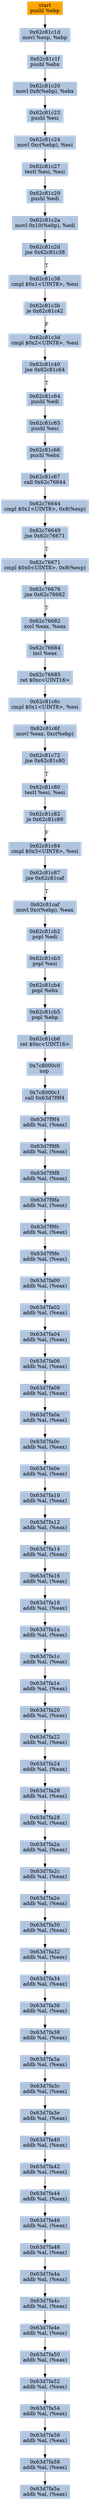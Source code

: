 digraph G {
node[shape=rectangle,style=filled,fillcolor=lightsteelblue,color=lightsteelblue]
bgcolor="transparent"
a0x62c81c1cpushl_ebp[label="start\npushl %ebp",color="lightgrey",fillcolor="orange"];
a0x62c81c1dmovl_esp_ebp[label="0x62c81c1d\nmovl %esp, %ebp"];
a0x62c81c1fpushl_ebx[label="0x62c81c1f\npushl %ebx"];
a0x62c81c20movl_0x8ebp__ebx[label="0x62c81c20\nmovl 0x8(%ebp), %ebx"];
a0x62c81c23pushl_esi[label="0x62c81c23\npushl %esi"];
a0x62c81c24movl_0xcebp__esi[label="0x62c81c24\nmovl 0xc(%ebp), %esi"];
a0x62c81c27testl_esi_esi[label="0x62c81c27\ntestl %esi, %esi"];
a0x62c81c29pushl_edi[label="0x62c81c29\npushl %edi"];
a0x62c81c2amovl_0x10ebp__edi[label="0x62c81c2a\nmovl 0x10(%ebp), %edi"];
a0x62c81c2djne_0x62c81c38[label="0x62c81c2d\njne 0x62c81c38"];
a0x62c81c38cmpl_0x1UINT8_esi[label="0x62c81c38\ncmpl $0x1<UINT8>, %esi"];
a0x62c81c3bje_0x62c81c42[label="0x62c81c3b\nje 0x62c81c42"];
a0x62c81c3dcmpl_0x2UINT8_esi[label="0x62c81c3d\ncmpl $0x2<UINT8>, %esi"];
a0x62c81c40jne_0x62c81c64[label="0x62c81c40\njne 0x62c81c64"];
a0x62c81c64pushl_edi[label="0x62c81c64\npushl %edi"];
a0x62c81c65pushl_esi[label="0x62c81c65\npushl %esi"];
a0x62c81c66pushl_ebx[label="0x62c81c66\npushl %ebx"];
a0x62c81c67call_0x62c76644[label="0x62c81c67\ncall 0x62c76644"];
a0x62c76644cmpl_0x1UINT8_0x8esp_[label="0x62c76644\ncmpl $0x1<UINT8>, 0x8(%esp)"];
a0x62c76649jne_0x62c76671[label="0x62c76649\njne 0x62c76671"];
a0x62c76671cmpl_0x0UINT8_0x8esp_[label="0x62c76671\ncmpl $0x0<UINT8>, 0x8(%esp)"];
a0x62c76676jne_0x62c76682[label="0x62c76676\njne 0x62c76682"];
a0x62c76682xorl_eax_eax[label="0x62c76682\nxorl %eax, %eax"];
a0x62c76684incl_eax[label="0x62c76684\nincl %eax"];
a0x62c76685ret_0xcUINT16[label="0x62c76685\nret $0xc<UINT16>"];
a0x62c81c6ccmpl_0x1UINT8_esi[label="0x62c81c6c\ncmpl $0x1<UINT8>, %esi"];
a0x62c81c6fmovl_eax_0xcebp_[label="0x62c81c6f\nmovl %eax, 0xc(%ebp)"];
a0x62c81c72jne_0x62c81c80[label="0x62c81c72\njne 0x62c81c80"];
a0x62c81c80testl_esi_esi[label="0x62c81c80\ntestl %esi, %esi"];
a0x62c81c82je_0x62c81c89[label="0x62c81c82\nje 0x62c81c89"];
a0x62c81c84cmpl_0x3UINT8_esi[label="0x62c81c84\ncmpl $0x3<UINT8>, %esi"];
a0x62c81c87jne_0x62c81caf[label="0x62c81c87\njne 0x62c81caf"];
a0x62c81cafmovl_0xcebp__eax[label="0x62c81caf\nmovl 0xc(%ebp), %eax"];
a0x62c81cb2popl_edi[label="0x62c81cb2\npopl %edi"];
a0x62c81cb3popl_esi[label="0x62c81cb3\npopl %esi"];
a0x62c81cb4popl_ebx[label="0x62c81cb4\npopl %ebx"];
a0x62c81cb5popl_ebp[label="0x62c81cb5\npopl %ebp"];
a0x62c81cb6ret_0xcUINT16[label="0x62c81cb6\nret $0xc<UINT16>"];
a0x7c8000c0nop_[label="0x7c8000c0\nnop "];
a0x7c8000c1call_0x63d7f9f4[label="0x7c8000c1\ncall 0x63d7f9f4"];
a0x63d7f9f4addb_al_eax_[label="0x63d7f9f4\naddb %al, (%eax)"];
a0x63d7f9f6addb_al_eax_[label="0x63d7f9f6\naddb %al, (%eax)"];
a0x63d7f9f8addb_al_eax_[label="0x63d7f9f8\naddb %al, (%eax)"];
a0x63d7f9faaddb_al_eax_[label="0x63d7f9fa\naddb %al, (%eax)"];
a0x63d7f9fcaddb_al_eax_[label="0x63d7f9fc\naddb %al, (%eax)"];
a0x63d7f9feaddb_al_eax_[label="0x63d7f9fe\naddb %al, (%eax)"];
a0x63d7fa00addb_al_eax_[label="0x63d7fa00\naddb %al, (%eax)"];
a0x63d7fa02addb_al_eax_[label="0x63d7fa02\naddb %al, (%eax)"];
a0x63d7fa04addb_al_eax_[label="0x63d7fa04\naddb %al, (%eax)"];
a0x63d7fa06addb_al_eax_[label="0x63d7fa06\naddb %al, (%eax)"];
a0x63d7fa08addb_al_eax_[label="0x63d7fa08\naddb %al, (%eax)"];
a0x63d7fa0aaddb_al_eax_[label="0x63d7fa0a\naddb %al, (%eax)"];
a0x63d7fa0caddb_al_eax_[label="0x63d7fa0c\naddb %al, (%eax)"];
a0x63d7fa0eaddb_al_eax_[label="0x63d7fa0e\naddb %al, (%eax)"];
a0x63d7fa10addb_al_eax_[label="0x63d7fa10\naddb %al, (%eax)"];
a0x63d7fa12addb_al_eax_[label="0x63d7fa12\naddb %al, (%eax)"];
a0x63d7fa14addb_al_eax_[label="0x63d7fa14\naddb %al, (%eax)"];
a0x63d7fa16addb_al_eax_[label="0x63d7fa16\naddb %al, (%eax)"];
a0x63d7fa18addb_al_eax_[label="0x63d7fa18\naddb %al, (%eax)"];
a0x63d7fa1aaddb_al_eax_[label="0x63d7fa1a\naddb %al, (%eax)"];
a0x63d7fa1caddb_al_eax_[label="0x63d7fa1c\naddb %al, (%eax)"];
a0x63d7fa1eaddb_al_eax_[label="0x63d7fa1e\naddb %al, (%eax)"];
a0x63d7fa20addb_al_eax_[label="0x63d7fa20\naddb %al, (%eax)"];
a0x63d7fa22addb_al_eax_[label="0x63d7fa22\naddb %al, (%eax)"];
a0x63d7fa24addb_al_eax_[label="0x63d7fa24\naddb %al, (%eax)"];
a0x63d7fa26addb_al_eax_[label="0x63d7fa26\naddb %al, (%eax)"];
a0x63d7fa28addb_al_eax_[label="0x63d7fa28\naddb %al, (%eax)"];
a0x63d7fa2aaddb_al_eax_[label="0x63d7fa2a\naddb %al, (%eax)"];
a0x63d7fa2caddb_al_eax_[label="0x63d7fa2c\naddb %al, (%eax)"];
a0x63d7fa2eaddb_al_eax_[label="0x63d7fa2e\naddb %al, (%eax)"];
a0x63d7fa30addb_al_eax_[label="0x63d7fa30\naddb %al, (%eax)"];
a0x63d7fa32addb_al_eax_[label="0x63d7fa32\naddb %al, (%eax)"];
a0x63d7fa34addb_al_eax_[label="0x63d7fa34\naddb %al, (%eax)"];
a0x63d7fa36addb_al_eax_[label="0x63d7fa36\naddb %al, (%eax)"];
a0x63d7fa38addb_al_eax_[label="0x63d7fa38\naddb %al, (%eax)"];
a0x63d7fa3aaddb_al_eax_[label="0x63d7fa3a\naddb %al, (%eax)"];
a0x63d7fa3caddb_al_eax_[label="0x63d7fa3c\naddb %al, (%eax)"];
a0x63d7fa3eaddb_al_eax_[label="0x63d7fa3e\naddb %al, (%eax)"];
a0x63d7fa40addb_al_eax_[label="0x63d7fa40\naddb %al, (%eax)"];
a0x63d7fa42addb_al_eax_[label="0x63d7fa42\naddb %al, (%eax)"];
a0x63d7fa44addb_al_eax_[label="0x63d7fa44\naddb %al, (%eax)"];
a0x63d7fa46addb_al_eax_[label="0x63d7fa46\naddb %al, (%eax)"];
a0x63d7fa48addb_al_eax_[label="0x63d7fa48\naddb %al, (%eax)"];
a0x63d7fa4aaddb_al_eax_[label="0x63d7fa4a\naddb %al, (%eax)"];
a0x63d7fa4caddb_al_eax_[label="0x63d7fa4c\naddb %al, (%eax)"];
a0x63d7fa4eaddb_al_eax_[label="0x63d7fa4e\naddb %al, (%eax)"];
a0x63d7fa50addb_al_eax_[label="0x63d7fa50\naddb %al, (%eax)"];
a0x63d7fa52addb_al_eax_[label="0x63d7fa52\naddb %al, (%eax)"];
a0x63d7fa54addb_al_eax_[label="0x63d7fa54\naddb %al, (%eax)"];
a0x63d7fa56addb_al_eax_[label="0x63d7fa56\naddb %al, (%eax)"];
a0x63d7fa58addb_al_eax_[label="0x63d7fa58\naddb %al, (%eax)"];
a0x63d7fa5aaddb_al_eax_[label="0x63d7fa5a\naddb %al, (%eax)"];
a0x62c81c1cpushl_ebp -> a0x62c81c1dmovl_esp_ebp [color="#000000"];
a0x62c81c1dmovl_esp_ebp -> a0x62c81c1fpushl_ebx [color="#000000"];
a0x62c81c1fpushl_ebx -> a0x62c81c20movl_0x8ebp__ebx [color="#000000"];
a0x62c81c20movl_0x8ebp__ebx -> a0x62c81c23pushl_esi [color="#000000"];
a0x62c81c23pushl_esi -> a0x62c81c24movl_0xcebp__esi [color="#000000"];
a0x62c81c24movl_0xcebp__esi -> a0x62c81c27testl_esi_esi [color="#000000"];
a0x62c81c27testl_esi_esi -> a0x62c81c29pushl_edi [color="#000000"];
a0x62c81c29pushl_edi -> a0x62c81c2amovl_0x10ebp__edi [color="#000000"];
a0x62c81c2amovl_0x10ebp__edi -> a0x62c81c2djne_0x62c81c38 [color="#000000"];
a0x62c81c2djne_0x62c81c38 -> a0x62c81c38cmpl_0x1UINT8_esi [color="#000000",label="T"];
a0x62c81c38cmpl_0x1UINT8_esi -> a0x62c81c3bje_0x62c81c42 [color="#000000"];
a0x62c81c3bje_0x62c81c42 -> a0x62c81c3dcmpl_0x2UINT8_esi [color="#000000",label="F"];
a0x62c81c3dcmpl_0x2UINT8_esi -> a0x62c81c40jne_0x62c81c64 [color="#000000"];
a0x62c81c40jne_0x62c81c64 -> a0x62c81c64pushl_edi [color="#000000",label="T"];
a0x62c81c64pushl_edi -> a0x62c81c65pushl_esi [color="#000000"];
a0x62c81c65pushl_esi -> a0x62c81c66pushl_ebx [color="#000000"];
a0x62c81c66pushl_ebx -> a0x62c81c67call_0x62c76644 [color="#000000"];
a0x62c81c67call_0x62c76644 -> a0x62c76644cmpl_0x1UINT8_0x8esp_ [color="#000000"];
a0x62c76644cmpl_0x1UINT8_0x8esp_ -> a0x62c76649jne_0x62c76671 [color="#000000"];
a0x62c76649jne_0x62c76671 -> a0x62c76671cmpl_0x0UINT8_0x8esp_ [color="#000000",label="T"];
a0x62c76671cmpl_0x0UINT8_0x8esp_ -> a0x62c76676jne_0x62c76682 [color="#000000"];
a0x62c76676jne_0x62c76682 -> a0x62c76682xorl_eax_eax [color="#000000",label="T"];
a0x62c76682xorl_eax_eax -> a0x62c76684incl_eax [color="#000000"];
a0x62c76684incl_eax -> a0x62c76685ret_0xcUINT16 [color="#000000"];
a0x62c76685ret_0xcUINT16 -> a0x62c81c6ccmpl_0x1UINT8_esi [color="#000000"];
a0x62c81c6ccmpl_0x1UINT8_esi -> a0x62c81c6fmovl_eax_0xcebp_ [color="#000000"];
a0x62c81c6fmovl_eax_0xcebp_ -> a0x62c81c72jne_0x62c81c80 [color="#000000"];
a0x62c81c72jne_0x62c81c80 -> a0x62c81c80testl_esi_esi [color="#000000",label="T"];
a0x62c81c80testl_esi_esi -> a0x62c81c82je_0x62c81c89 [color="#000000"];
a0x62c81c82je_0x62c81c89 -> a0x62c81c84cmpl_0x3UINT8_esi [color="#000000",label="F"];
a0x62c81c84cmpl_0x3UINT8_esi -> a0x62c81c87jne_0x62c81caf [color="#000000"];
a0x62c81c87jne_0x62c81caf -> a0x62c81cafmovl_0xcebp__eax [color="#000000",label="T"];
a0x62c81cafmovl_0xcebp__eax -> a0x62c81cb2popl_edi [color="#000000"];
a0x62c81cb2popl_edi -> a0x62c81cb3popl_esi [color="#000000"];
a0x62c81cb3popl_esi -> a0x62c81cb4popl_ebx [color="#000000"];
a0x62c81cb4popl_ebx -> a0x62c81cb5popl_ebp [color="#000000"];
a0x62c81cb5popl_ebp -> a0x62c81cb6ret_0xcUINT16 [color="#000000"];
a0x62c81cb6ret_0xcUINT16 -> a0x7c8000c0nop_ [color="#000000"];
a0x7c8000c0nop_ -> a0x7c8000c1call_0x63d7f9f4 [color="#000000"];
a0x7c8000c1call_0x63d7f9f4 -> a0x63d7f9f4addb_al_eax_ [color="#000000"];
a0x63d7f9f4addb_al_eax_ -> a0x63d7f9f6addb_al_eax_ [color="#000000"];
a0x63d7f9f6addb_al_eax_ -> a0x63d7f9f8addb_al_eax_ [color="#000000"];
a0x63d7f9f8addb_al_eax_ -> a0x63d7f9faaddb_al_eax_ [color="#000000"];
a0x63d7f9faaddb_al_eax_ -> a0x63d7f9fcaddb_al_eax_ [color="#000000"];
a0x63d7f9fcaddb_al_eax_ -> a0x63d7f9feaddb_al_eax_ [color="#000000"];
a0x63d7f9feaddb_al_eax_ -> a0x63d7fa00addb_al_eax_ [color="#000000"];
a0x63d7fa00addb_al_eax_ -> a0x63d7fa02addb_al_eax_ [color="#000000"];
a0x63d7fa02addb_al_eax_ -> a0x63d7fa04addb_al_eax_ [color="#000000"];
a0x63d7fa04addb_al_eax_ -> a0x63d7fa06addb_al_eax_ [color="#000000"];
a0x63d7fa06addb_al_eax_ -> a0x63d7fa08addb_al_eax_ [color="#000000"];
a0x63d7fa08addb_al_eax_ -> a0x63d7fa0aaddb_al_eax_ [color="#000000"];
a0x63d7fa0aaddb_al_eax_ -> a0x63d7fa0caddb_al_eax_ [color="#000000"];
a0x63d7fa0caddb_al_eax_ -> a0x63d7fa0eaddb_al_eax_ [color="#000000"];
a0x63d7fa0eaddb_al_eax_ -> a0x63d7fa10addb_al_eax_ [color="#000000"];
a0x63d7fa10addb_al_eax_ -> a0x63d7fa12addb_al_eax_ [color="#000000"];
a0x63d7fa12addb_al_eax_ -> a0x63d7fa14addb_al_eax_ [color="#000000"];
a0x63d7fa14addb_al_eax_ -> a0x63d7fa16addb_al_eax_ [color="#000000"];
a0x63d7fa16addb_al_eax_ -> a0x63d7fa18addb_al_eax_ [color="#000000"];
a0x63d7fa18addb_al_eax_ -> a0x63d7fa1aaddb_al_eax_ [color="#000000"];
a0x63d7fa1aaddb_al_eax_ -> a0x63d7fa1caddb_al_eax_ [color="#000000"];
a0x63d7fa1caddb_al_eax_ -> a0x63d7fa1eaddb_al_eax_ [color="#000000"];
a0x63d7fa1eaddb_al_eax_ -> a0x63d7fa20addb_al_eax_ [color="#000000"];
a0x63d7fa20addb_al_eax_ -> a0x63d7fa22addb_al_eax_ [color="#000000"];
a0x63d7fa22addb_al_eax_ -> a0x63d7fa24addb_al_eax_ [color="#000000"];
a0x63d7fa24addb_al_eax_ -> a0x63d7fa26addb_al_eax_ [color="#000000"];
a0x63d7fa26addb_al_eax_ -> a0x63d7fa28addb_al_eax_ [color="#000000"];
a0x63d7fa28addb_al_eax_ -> a0x63d7fa2aaddb_al_eax_ [color="#000000"];
a0x63d7fa2aaddb_al_eax_ -> a0x63d7fa2caddb_al_eax_ [color="#000000"];
a0x63d7fa2caddb_al_eax_ -> a0x63d7fa2eaddb_al_eax_ [color="#000000"];
a0x63d7fa2eaddb_al_eax_ -> a0x63d7fa30addb_al_eax_ [color="#000000"];
a0x63d7fa30addb_al_eax_ -> a0x63d7fa32addb_al_eax_ [color="#000000"];
a0x63d7fa32addb_al_eax_ -> a0x63d7fa34addb_al_eax_ [color="#000000"];
a0x63d7fa34addb_al_eax_ -> a0x63d7fa36addb_al_eax_ [color="#000000"];
a0x63d7fa36addb_al_eax_ -> a0x63d7fa38addb_al_eax_ [color="#000000"];
a0x63d7fa38addb_al_eax_ -> a0x63d7fa3aaddb_al_eax_ [color="#000000"];
a0x63d7fa3aaddb_al_eax_ -> a0x63d7fa3caddb_al_eax_ [color="#000000"];
a0x63d7fa3caddb_al_eax_ -> a0x63d7fa3eaddb_al_eax_ [color="#000000"];
a0x63d7fa3eaddb_al_eax_ -> a0x63d7fa40addb_al_eax_ [color="#000000"];
a0x63d7fa40addb_al_eax_ -> a0x63d7fa42addb_al_eax_ [color="#000000"];
a0x63d7fa42addb_al_eax_ -> a0x63d7fa44addb_al_eax_ [color="#000000"];
a0x63d7fa44addb_al_eax_ -> a0x63d7fa46addb_al_eax_ [color="#000000"];
a0x63d7fa46addb_al_eax_ -> a0x63d7fa48addb_al_eax_ [color="#000000"];
a0x63d7fa48addb_al_eax_ -> a0x63d7fa4aaddb_al_eax_ [color="#000000"];
a0x63d7fa4aaddb_al_eax_ -> a0x63d7fa4caddb_al_eax_ [color="#000000"];
a0x63d7fa4caddb_al_eax_ -> a0x63d7fa4eaddb_al_eax_ [color="#000000"];
a0x63d7fa4eaddb_al_eax_ -> a0x63d7fa50addb_al_eax_ [color="#000000"];
a0x63d7fa50addb_al_eax_ -> a0x63d7fa52addb_al_eax_ [color="#000000"];
a0x63d7fa52addb_al_eax_ -> a0x63d7fa54addb_al_eax_ [color="#000000"];
a0x63d7fa54addb_al_eax_ -> a0x63d7fa56addb_al_eax_ [color="#000000"];
a0x63d7fa56addb_al_eax_ -> a0x63d7fa58addb_al_eax_ [color="#000000"];
a0x63d7fa58addb_al_eax_ -> a0x63d7fa5aaddb_al_eax_ [color="#000000"];
}
